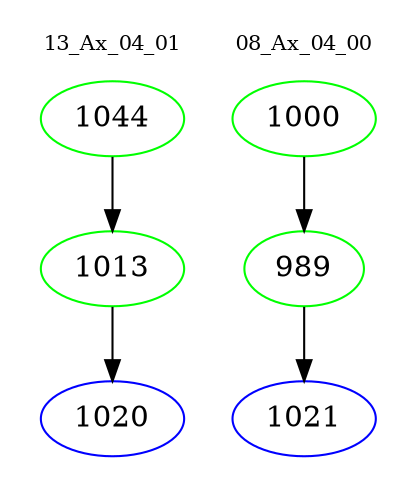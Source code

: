 digraph{
subgraph cluster_0 {
color = white
label = "13_Ax_04_01";
fontsize=10;
T0_1044 [label="1044", color="green"]
T0_1044 -> T0_1013 [color="black"]
T0_1013 [label="1013", color="green"]
T0_1013 -> T0_1020 [color="black"]
T0_1020 [label="1020", color="blue"]
}
subgraph cluster_1 {
color = white
label = "08_Ax_04_00";
fontsize=10;
T1_1000 [label="1000", color="green"]
T1_1000 -> T1_989 [color="black"]
T1_989 [label="989", color="green"]
T1_989 -> T1_1021 [color="black"]
T1_1021 [label="1021", color="blue"]
}
}
